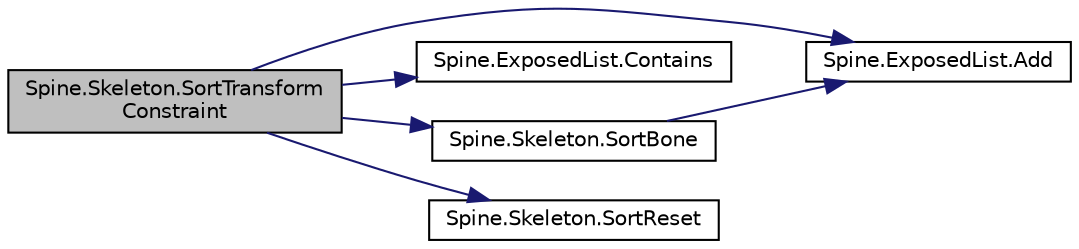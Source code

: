 digraph "Spine.Skeleton.SortTransformConstraint"
{
 // LATEX_PDF_SIZE
  edge [fontname="Helvetica",fontsize="10",labelfontname="Helvetica",labelfontsize="10"];
  node [fontname="Helvetica",fontsize="10",shape=record];
  rankdir="LR";
  Node1 [label="Spine.Skeleton.SortTransform\lConstraint",height=0.2,width=0.4,color="black", fillcolor="grey75", style="filled", fontcolor="black",tooltip=" "];
  Node1 -> Node2 [color="midnightblue",fontsize="10",style="solid"];
  Node2 [label="Spine.ExposedList.Add",height=0.2,width=0.4,color="black", fillcolor="white", style="filled",URL="$class_spine_1_1_exposed_list.html#af1b402437b46a187ebc58bc9f200689b",tooltip=" "];
  Node1 -> Node3 [color="midnightblue",fontsize="10",style="solid"];
  Node3 [label="Spine.ExposedList.Contains",height=0.2,width=0.4,color="black", fillcolor="white", style="filled",URL="$class_spine_1_1_exposed_list.html#ae7866e3ef12e42d84e011ac6a3491393",tooltip=" "];
  Node1 -> Node4 [color="midnightblue",fontsize="10",style="solid"];
  Node4 [label="Spine.Skeleton.SortBone",height=0.2,width=0.4,color="black", fillcolor="white", style="filled",URL="$class_spine_1_1_skeleton.html#a2503b8fb7b8cbd09613c2cecc26872c9",tooltip=" "];
  Node4 -> Node2 [color="midnightblue",fontsize="10",style="solid"];
  Node1 -> Node5 [color="midnightblue",fontsize="10",style="solid"];
  Node5 [label="Spine.Skeleton.SortReset",height=0.2,width=0.4,color="black", fillcolor="white", style="filled",URL="$class_spine_1_1_skeleton.html#a45738656ecb339511e9904ff3039e861",tooltip=" "];
}
